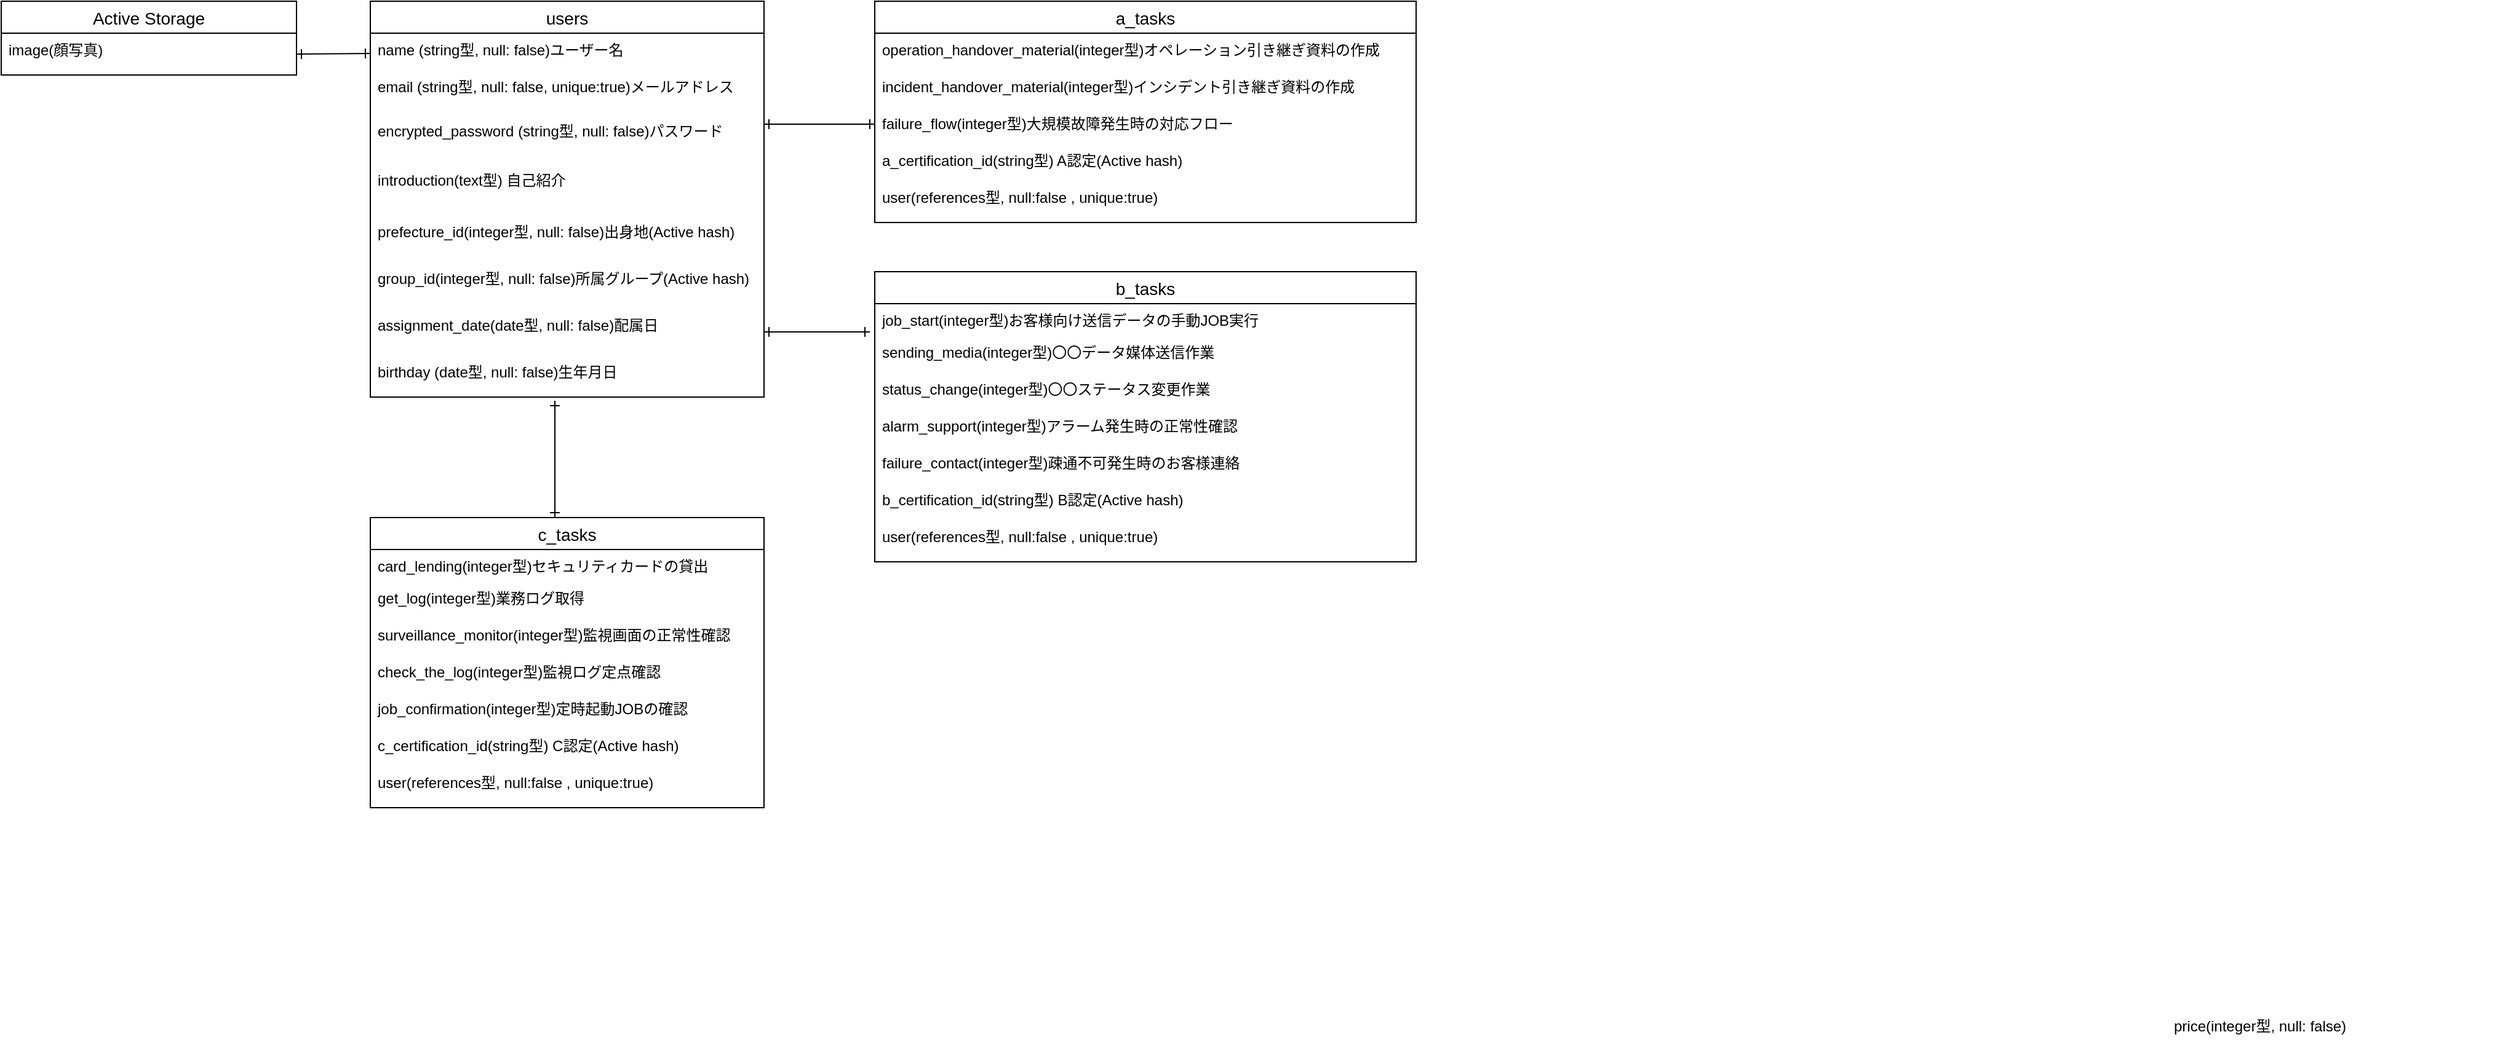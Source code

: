 <mxfile>
    <diagram id="fpqo6dmGbTM058PHZ_Ha" name="ページ1">
        <mxGraphModel dx="1114" dy="520" grid="1" gridSize="10" guides="1" tooltips="1" connect="1" arrows="1" fold="1" page="1" pageScale="1" pageWidth="827" pageHeight="1169" math="0" shadow="0">
            <root>
                <mxCell id="0"/>
                <mxCell id="1" parent="0"/>
                <mxCell id="2" value="users" style="swimlane;fontStyle=0;childLayout=stackLayout;horizontal=1;startSize=26;horizontalStack=0;resizeParent=1;resizeParentMax=0;resizeLast=0;collapsible=1;marginBottom=0;align=center;fontSize=14;" parent="1" vertex="1">
                    <mxGeometry x="320" y="110" width="320" height="322" as="geometry"/>
                </mxCell>
                <mxCell id="20" value="name (string型, null: false)ユーザー名" style="text;strokeColor=none;fillColor=none;spacingLeft=4;spacingRight=4;overflow=hidden;rotatable=0;points=[[0,0.5],[1,0.5]];portConstraint=eastwest;fontSize=12;" parent="2" vertex="1">
                    <mxGeometry y="26" width="320" height="30" as="geometry"/>
                </mxCell>
                <mxCell id="3" value="email (string型, null: false, unique:true)メールアドレス" style="text;strokeColor=none;fillColor=none;spacingLeft=4;spacingRight=4;overflow=hidden;rotatable=0;points=[[0,0.5],[1,0.5]];portConstraint=eastwest;fontSize=12;" parent="2" vertex="1">
                    <mxGeometry y="56" width="320" height="36" as="geometry"/>
                </mxCell>
                <mxCell id="4" value="encrypted_password (string型, null: false)パスワード&#10;" style="text;strokeColor=none;fillColor=none;spacingLeft=4;spacingRight=4;overflow=hidden;rotatable=0;points=[[0,0.5],[1,0.5]];portConstraint=eastwest;fontSize=12;" parent="2" vertex="1">
                    <mxGeometry y="92" width="320" height="40" as="geometry"/>
                </mxCell>
                <mxCell id="44" value="introduction(text型) 自己紹介" style="text;strokeColor=none;fillColor=none;spacingLeft=4;spacingRight=4;overflow=hidden;rotatable=0;points=[[0,0.5],[1,0.5]];portConstraint=eastwest;fontSize=12;" parent="2" vertex="1">
                    <mxGeometry y="132" width="320" height="42" as="geometry"/>
                </mxCell>
                <mxCell id="38" value="prefecture_id(integer型, null: false)出身地(Active hash)" style="text;strokeColor=none;fillColor=none;spacingLeft=4;spacingRight=4;overflow=hidden;rotatable=0;points=[[0,0.5],[1,0.5]];portConstraint=eastwest;fontSize=12;" parent="2" vertex="1">
                    <mxGeometry y="174" width="320" height="38" as="geometry"/>
                </mxCell>
                <mxCell id="45" value="group_id(integer型, null: false)所属グループ(Active hash)" style="text;strokeColor=none;fillColor=none;spacingLeft=4;spacingRight=4;overflow=hidden;rotatable=0;points=[[0,0.5],[1,0.5]];portConstraint=eastwest;fontSize=12;" parent="2" vertex="1">
                    <mxGeometry y="212" width="320" height="38" as="geometry"/>
                </mxCell>
                <mxCell id="46" value="assignment_date(date型, null: false)配属日" style="text;strokeColor=none;fillColor=none;spacingLeft=4;spacingRight=4;overflow=hidden;rotatable=0;points=[[0,0.5],[1,0.5]];portConstraint=eastwest;fontSize=12;" parent="2" vertex="1">
                    <mxGeometry y="250" width="320" height="38" as="geometry"/>
                </mxCell>
                <mxCell id="47" value="birthday (date型, null: false)生年月日" style="text;strokeColor=none;fillColor=none;spacingLeft=4;spacingRight=4;overflow=hidden;rotatable=0;points=[[0,0.5],[1,0.5]];portConstraint=eastwest;fontSize=12;" parent="2" vertex="1">
                    <mxGeometry y="288" width="320" height="34" as="geometry"/>
                </mxCell>
                <mxCell id="81" style="edgeStyle=none;html=1;startArrow=ERone;startFill=0;endArrow=ERone;endFill=0;exitX=1;exitY=0.5;exitDx=0;exitDy=0;" parent="1" source="46" edge="1">
                    <mxGeometry relative="1" as="geometry">
                        <mxPoint x="726" y="379" as="targetPoint"/>
                        <Array as="points">
                            <mxPoint x="726" y="379"/>
                        </Array>
                    </mxGeometry>
                </mxCell>
                <mxCell id="22" value="a_tasks" style="swimlane;fontStyle=0;childLayout=stackLayout;horizontal=1;startSize=26;horizontalStack=0;resizeParent=1;resizeParentMax=0;resizeLast=0;collapsible=1;marginBottom=0;align=center;fontSize=14;" parent="1" vertex="1">
                    <mxGeometry x="730" y="110" width="440" height="180" as="geometry">
                        <mxRectangle x="440" y="20" width="100" height="26" as="alternateBounds"/>
                    </mxGeometry>
                </mxCell>
                <mxCell id="24" value="operation_handover_material(integer型)オペレーション引き継ぎ資料の作成" style="text;strokeColor=none;fillColor=none;spacingLeft=4;spacingRight=4;overflow=hidden;rotatable=0;points=[[0,0.5],[1,0.5]];portConstraint=eastwest;fontSize=12;" parent="22" vertex="1">
                    <mxGeometry y="26" width="440" height="30" as="geometry"/>
                </mxCell>
                <mxCell id="25" value="incident_handover_material(integer型)インシデント引き継ぎ資料の作成" style="text;strokeColor=none;fillColor=none;spacingLeft=4;spacingRight=4;overflow=hidden;rotatable=0;points=[[0,0.5],[1,0.5]];portConstraint=eastwest;fontSize=12;" parent="22" vertex="1">
                    <mxGeometry y="56" width="440" height="30" as="geometry"/>
                </mxCell>
                <mxCell id="48" value="failure_flow(integer型)大規模故障発生時の対応フロー" style="text;strokeColor=none;fillColor=none;spacingLeft=4;spacingRight=4;overflow=hidden;rotatable=0;points=[[0,0.5],[1,0.5]];portConstraint=eastwest;fontSize=12;" parent="22" vertex="1">
                    <mxGeometry y="86" width="440" height="30" as="geometry"/>
                </mxCell>
                <mxCell id="49" value="a_certification_id(string型) A認定(Active hash)" style="text;strokeColor=none;fillColor=none;spacingLeft=4;spacingRight=4;overflow=hidden;rotatable=0;points=[[0,0.5],[1,0.5]];portConstraint=eastwest;fontSize=12;" parent="22" vertex="1">
                    <mxGeometry y="116" width="440" height="30" as="geometry"/>
                </mxCell>
                <mxCell id="67" value="user(references型, null:false , unique:true)" style="text;strokeColor=none;fillColor=none;spacingLeft=4;spacingRight=4;overflow=hidden;rotatable=0;points=[[0,0.5],[1,0.5]];portConstraint=eastwest;fontSize=12;" parent="22" vertex="1">
                    <mxGeometry y="146" width="440" height="34" as="geometry"/>
                </mxCell>
                <mxCell id="26" value="b_tasks" style="swimlane;fontStyle=0;childLayout=stackLayout;horizontal=1;startSize=26;horizontalStack=0;resizeParent=1;resizeParentMax=0;resizeLast=0;collapsible=1;marginBottom=0;align=center;fontSize=14;" parent="1" vertex="1">
                    <mxGeometry x="730" y="330" width="440" height="236" as="geometry"/>
                </mxCell>
                <mxCell id="27" value="job_start(integer型)お客様向け送信データの手動JOB実行" style="text;strokeColor=none;fillColor=none;spacingLeft=4;spacingRight=4;overflow=hidden;rotatable=0;points=[[0,0.5],[1,0.5]];portConstraint=eastwest;fontSize=12;" parent="26" vertex="1">
                    <mxGeometry y="26" width="440" height="26" as="geometry"/>
                </mxCell>
                <mxCell id="28" value="sending_media(integer型)〇〇データ媒体送信作業" style="text;strokeColor=none;fillColor=none;spacingLeft=4;spacingRight=4;overflow=hidden;rotatable=0;points=[[0,0.5],[1,0.5]];portConstraint=eastwest;fontSize=12;" parent="26" vertex="1">
                    <mxGeometry y="52" width="440" height="30" as="geometry"/>
                </mxCell>
                <mxCell id="29" value="status_change(integer型)〇〇ステータス変更作業" style="text;strokeColor=none;fillColor=none;spacingLeft=4;spacingRight=4;overflow=hidden;rotatable=0;points=[[0,0.5],[1,0.5]];portConstraint=eastwest;fontSize=12;" parent="26" vertex="1">
                    <mxGeometry y="82" width="440" height="30" as="geometry"/>
                </mxCell>
                <mxCell id="54" value="alarm_support(integer型)アラーム発生時の正常性確認" style="text;strokeColor=none;fillColor=none;spacingLeft=4;spacingRight=4;overflow=hidden;rotatable=0;points=[[0,0.5],[1,0.5]];portConstraint=eastwest;fontSize=12;" parent="26" vertex="1">
                    <mxGeometry y="112" width="440" height="30" as="geometry"/>
                </mxCell>
                <mxCell id="55" value="failure_contact(integer型)疎通不可発生時のお客様連絡" style="text;strokeColor=none;fillColor=none;spacingLeft=4;spacingRight=4;overflow=hidden;rotatable=0;points=[[0,0.5],[1,0.5]];portConstraint=eastwest;fontSize=12;" parent="26" vertex="1">
                    <mxGeometry y="142" width="440" height="30" as="geometry"/>
                </mxCell>
                <mxCell id="56" value="b_certification_id(string型) B認定(Active hash)" style="text;strokeColor=none;fillColor=none;spacingLeft=4;spacingRight=4;overflow=hidden;rotatable=0;points=[[0,0.5],[1,0.5]];portConstraint=eastwest;fontSize=12;" parent="26" vertex="1">
                    <mxGeometry y="172" width="440" height="30" as="geometry"/>
                </mxCell>
                <mxCell id="87" value="user(references型, null:false , unique:true)" style="text;strokeColor=none;fillColor=none;spacingLeft=4;spacingRight=4;overflow=hidden;rotatable=0;points=[[0,0.5],[1,0.5]];portConstraint=eastwest;fontSize=12;" parent="26" vertex="1">
                    <mxGeometry y="202" width="440" height="34" as="geometry"/>
                </mxCell>
                <mxCell id="82" value="price(integer型, null: false)" style="text;strokeColor=none;fillColor=none;spacingLeft=4;spacingRight=4;overflow=hidden;rotatable=0;points=[[0,0.5],[1,0.5]];portConstraint=eastwest;fontSize=12;" parent="1" vertex="1">
                    <mxGeometry x="1780" y="930" width="270" height="34" as="geometry"/>
                </mxCell>
                <mxCell id="89" style="edgeStyle=none;html=1;startArrow=ERone;startFill=0;endArrow=ERone;endFill=0;" parent="1" edge="1">
                    <mxGeometry relative="1" as="geometry">
                        <mxPoint x="470" y="530" as="targetPoint"/>
                        <mxPoint x="470" y="435" as="sourcePoint"/>
                        <Array as="points"/>
                    </mxGeometry>
                </mxCell>
                <mxCell id="90" value="c_tasks" style="swimlane;fontStyle=0;childLayout=stackLayout;horizontal=1;startSize=26;horizontalStack=0;resizeParent=1;resizeParentMax=0;resizeLast=0;collapsible=1;marginBottom=0;align=center;fontSize=14;" parent="1" vertex="1">
                    <mxGeometry x="320" y="530" width="320" height="236" as="geometry"/>
                </mxCell>
                <mxCell id="91" value="card_lending(integer型)セキュリティカードの貸出" style="text;strokeColor=none;fillColor=none;spacingLeft=4;spacingRight=4;overflow=hidden;rotatable=0;points=[[0,0.5],[1,0.5]];portConstraint=eastwest;fontSize=12;" parent="90" vertex="1">
                    <mxGeometry y="26" width="320" height="26" as="geometry"/>
                </mxCell>
                <mxCell id="92" value="get_log(integer型)業務ログ取得" style="text;strokeColor=none;fillColor=none;spacingLeft=4;spacingRight=4;overflow=hidden;rotatable=0;points=[[0,0.5],[1,0.5]];portConstraint=eastwest;fontSize=12;" parent="90" vertex="1">
                    <mxGeometry y="52" width="320" height="30" as="geometry"/>
                </mxCell>
                <mxCell id="93" value="surveillance_monitor(integer型)監視画面の正常性確認" style="text;strokeColor=none;fillColor=none;spacingLeft=4;spacingRight=4;overflow=hidden;rotatable=0;points=[[0,0.5],[1,0.5]];portConstraint=eastwest;fontSize=12;" parent="90" vertex="1">
                    <mxGeometry y="82" width="320" height="30" as="geometry"/>
                </mxCell>
                <mxCell id="94" value="check_the_log(integer型)監視ログ定点確認" style="text;strokeColor=none;fillColor=none;spacingLeft=4;spacingRight=4;overflow=hidden;rotatable=0;points=[[0,0.5],[1,0.5]];portConstraint=eastwest;fontSize=12;" parent="90" vertex="1">
                    <mxGeometry y="112" width="320" height="30" as="geometry"/>
                </mxCell>
                <mxCell id="95" value="job_confirmation(integer型)定時起動JOBの確認" style="text;strokeColor=none;fillColor=none;spacingLeft=4;spacingRight=4;overflow=hidden;rotatable=0;points=[[0,0.5],[1,0.5]];portConstraint=eastwest;fontSize=12;" parent="90" vertex="1">
                    <mxGeometry y="142" width="320" height="30" as="geometry"/>
                </mxCell>
                <mxCell id="96" value="c_certification_id(string型) C認定(Active hash)" style="text;strokeColor=none;fillColor=none;spacingLeft=4;spacingRight=4;overflow=hidden;rotatable=0;points=[[0,0.5],[1,0.5]];portConstraint=eastwest;fontSize=12;" parent="90" vertex="1">
                    <mxGeometry y="172" width="320" height="30" as="geometry"/>
                </mxCell>
                <mxCell id="111" value="user(references型, null:false , unique:true)" style="text;strokeColor=none;fillColor=none;spacingLeft=4;spacingRight=4;overflow=hidden;rotatable=0;points=[[0,0.5],[1,0.5]];portConstraint=eastwest;fontSize=12;" parent="90" vertex="1">
                    <mxGeometry y="202" width="320" height="34" as="geometry"/>
                </mxCell>
                <mxCell id="98" value="Active Storage" style="swimlane;fontStyle=0;childLayout=stackLayout;horizontal=1;startSize=26;horizontalStack=0;resizeParent=1;resizeParentMax=0;resizeLast=0;collapsible=1;marginBottom=0;align=center;fontSize=14;" parent="1" vertex="1">
                    <mxGeometry x="20" y="110" width="240" height="60" as="geometry"/>
                </mxCell>
                <mxCell id="99" value="image(顔写真)" style="text;strokeColor=none;fillColor=none;spacingLeft=4;spacingRight=4;overflow=hidden;rotatable=0;points=[[0,0.5],[1,0.5]];portConstraint=eastwest;fontSize=12;" parent="98" vertex="1">
                    <mxGeometry y="26" width="240" height="34" as="geometry"/>
                </mxCell>
                <mxCell id="106" style="edgeStyle=none;html=1;startArrow=ERone;startFill=0;endArrow=ERone;endFill=0;entryX=0;entryY=0.8;entryDx=0;entryDy=0;entryPerimeter=0;exitX=1;exitY=0.5;exitDx=0;exitDy=0;" parent="98" source="99" edge="1">
                    <mxGeometry relative="1" as="geometry">
                        <mxPoint x="300" y="42.5" as="targetPoint"/>
                        <mxPoint x="250" y="43" as="sourcePoint"/>
                        <Array as="points"/>
                    </mxGeometry>
                </mxCell>
                <mxCell id="112" style="edgeStyle=none;html=1;" parent="1" source="4" edge="1">
                    <mxGeometry relative="1" as="geometry">
                        <mxPoint x="640" y="222" as="targetPoint"/>
                    </mxGeometry>
                </mxCell>
                <mxCell id="114" style="edgeStyle=none;html=1;startArrow=ERone;startFill=0;endArrow=ERone;endFill=0;" parent="1" edge="1">
                    <mxGeometry relative="1" as="geometry">
                        <mxPoint x="730" y="210" as="targetPoint"/>
                        <mxPoint x="640" y="210" as="sourcePoint"/>
                        <Array as="points">
                            <mxPoint x="730" y="210"/>
                        </Array>
                    </mxGeometry>
                </mxCell>
            </root>
        </mxGraphModel>
    </diagram>
</mxfile>
